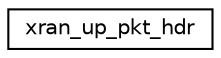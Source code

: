 digraph "Graphical Class Hierarchy"
{
 // LATEX_PDF_SIZE
  edge [fontname="Helvetica",fontsize="10",labelfontname="Helvetica",labelfontsize="10"];
  node [fontname="Helvetica",fontsize="10",shape=record];
  rankdir="LR";
  Node0 [label="xran_up_pkt_hdr",height=0.2,width=0.4,color="black", fillcolor="white", style="filled",URL="$structxran__up__pkt__hdr.html",tooltip=" "];
}
